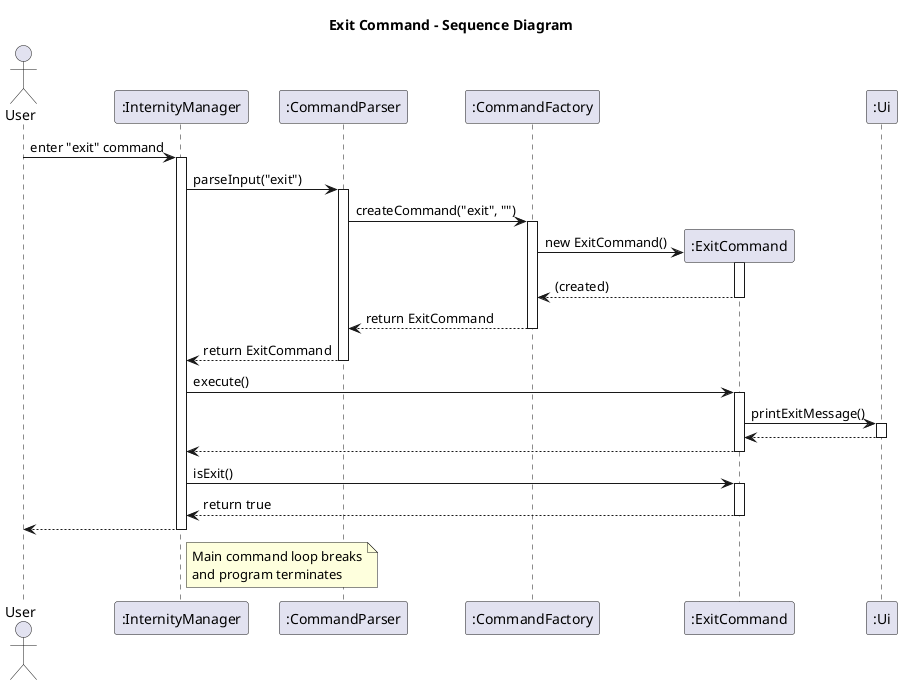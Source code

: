 @startuml
title Exit Command - Sequence Diagram

actor User
participant ":InternityManager" as IM
participant ":CommandParser" as CP
participant ":CommandFactory" as CF
participant ":ExitCommand" as EC
participant ":Ui" as Ui

User -> IM: enter "exit" command
activate IM

IM -> CP: parseInput("exit")
activate CP

CP -> CF: createCommand("exit", "")
activate CF
CF -> EC**: new ExitCommand()
activate EC
return (created)
deactivate EC
CF --> CP: return ExitCommand
deactivate CF

CP --> IM: return ExitCommand
deactivate CP

IM -> EC: execute()
activate EC
EC -> Ui: printExitMessage()
activate Ui
Ui --> EC
deactivate Ui
EC --> IM
deactivate EC

IM -> EC: isExit()
activate EC
EC --> IM: return true
deactivate EC
IM --> User

note right of IM
  Main command loop breaks
  and program terminates
end note
deactivate IM
@enduml
